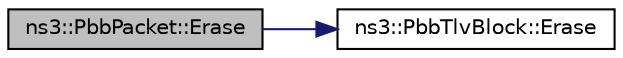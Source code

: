digraph "ns3::PbbPacket::Erase"
{
 // LATEX_PDF_SIZE
  edge [fontname="Helvetica",fontsize="10",labelfontname="Helvetica",labelfontsize="10"];
  node [fontname="Helvetica",fontsize="10",shape=record];
  rankdir="LR";
  Node1 [label="ns3::PbbPacket::Erase",height=0.2,width=0.4,color="black", fillcolor="grey75", style="filled", fontcolor="black",tooltip="Removes all packet TLVs from [first, last) (includes first, not includes last)."];
  Node1 -> Node2 [color="midnightblue",fontsize="10",style="solid",fontname="Helvetica"];
  Node2 [label="ns3::PbbTlvBlock::Erase",height=0.2,width=0.4,color="black", fillcolor="white", style="filled",URL="$classns3_1_1_pbb_tlv_block.html#a025649e71e22709040684d6521a0306e",tooltip="Removes the TLV at the specified position."];
}
